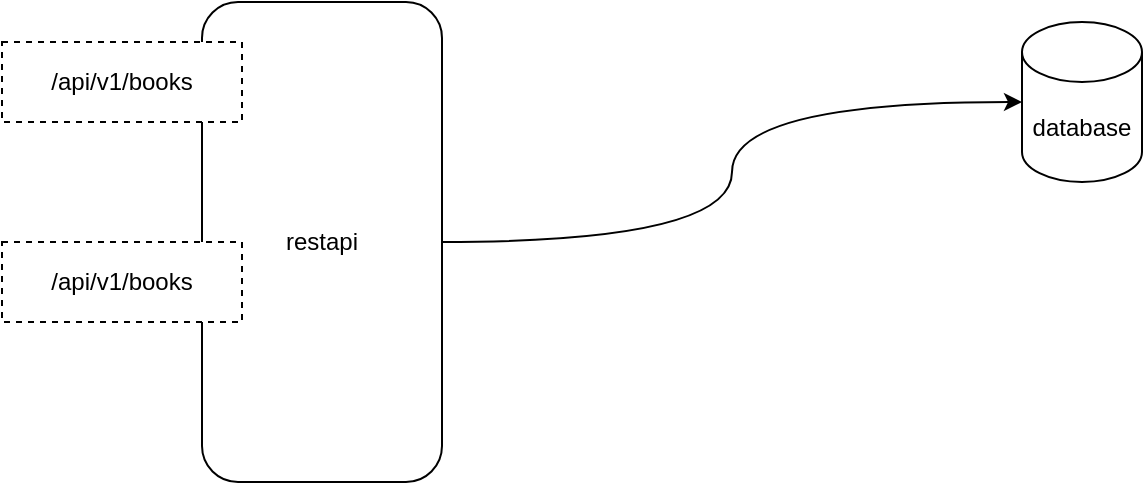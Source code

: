 <mxfile version="14.9.1" type="device"><diagram id="YddR6X8fisUbqVzemrSB" name="Page-1"><mxGraphModel dx="1038" dy="588" grid="1" gridSize="10" guides="1" tooltips="1" connect="1" arrows="1" fold="1" page="1" pageScale="1" pageWidth="850" pageHeight="1100" math="0" shadow="0"><root><mxCell id="0"/><mxCell id="1" parent="0"/><mxCell id="-Fou2mIPzXHga877C1aG-3" style="edgeStyle=orthogonalEdgeStyle;rounded=0;orthogonalLoop=1;jettySize=auto;html=1;entryX=0;entryY=0.5;entryDx=0;entryDy=0;entryPerimeter=0;curved=1;" edge="1" parent="1" source="-Fou2mIPzXHga877C1aG-1" target="-Fou2mIPzXHga877C1aG-2"><mxGeometry relative="1" as="geometry"/></mxCell><mxCell id="-Fou2mIPzXHga877C1aG-1" value="restapi" style="rounded=1;whiteSpace=wrap;html=1;" vertex="1" parent="1"><mxGeometry x="240" y="120" width="120" height="240" as="geometry"/></mxCell><mxCell id="-Fou2mIPzXHga877C1aG-2" value="database" style="shape=cylinder3;whiteSpace=wrap;html=1;boundedLbl=1;backgroundOutline=1;size=15;" vertex="1" parent="1"><mxGeometry x="650" y="130" width="60" height="80" as="geometry"/></mxCell><mxCell id="-Fou2mIPzXHga877C1aG-4" value="/api/v1/books" style="rounded=0;whiteSpace=wrap;html=1;dashed=1;" vertex="1" parent="1"><mxGeometry x="140" y="140" width="120" height="40" as="geometry"/></mxCell><mxCell id="-Fou2mIPzXHga877C1aG-5" value="/api/v1/books" style="rounded=0;whiteSpace=wrap;html=1;dashed=1;" vertex="1" parent="1"><mxGeometry x="140" y="240" width="120" height="40" as="geometry"/></mxCell></root></mxGraphModel></diagram></mxfile>